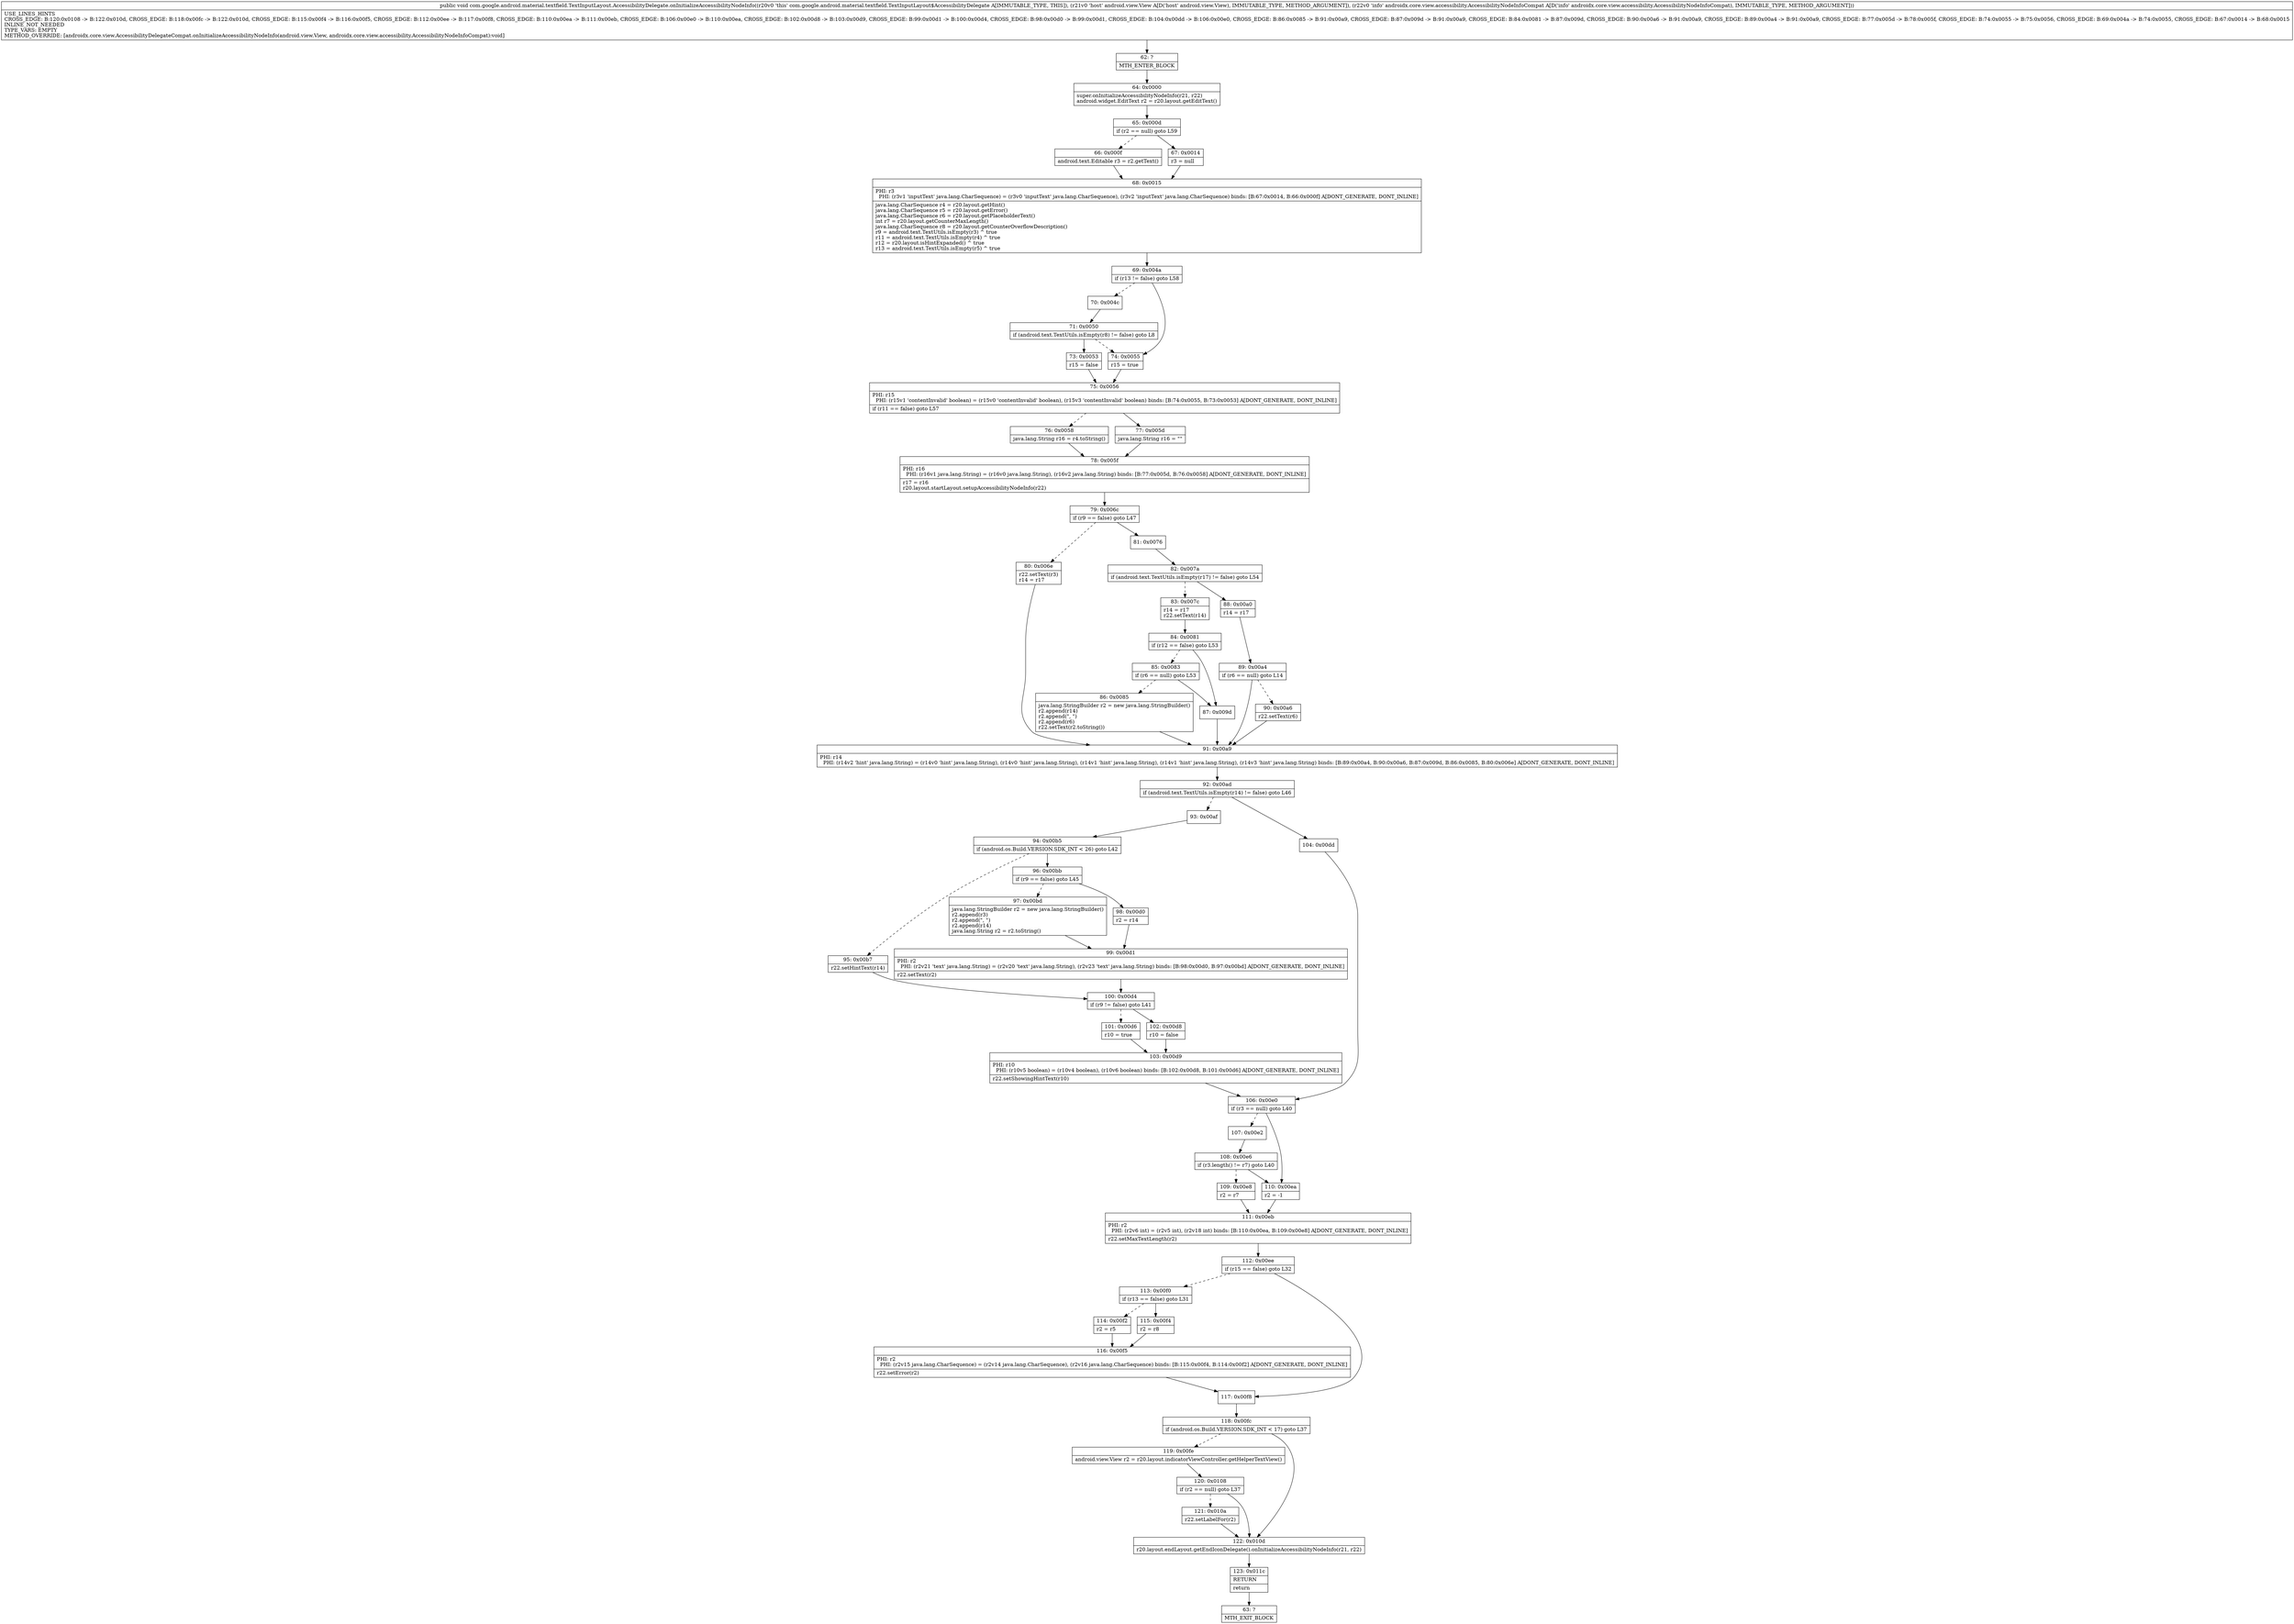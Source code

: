 digraph "CFG forcom.google.android.material.textfield.TextInputLayout.AccessibilityDelegate.onInitializeAccessibilityNodeInfo(Landroid\/view\/View;Landroidx\/core\/view\/accessibility\/AccessibilityNodeInfoCompat;)V" {
Node_62 [shape=record,label="{62\:\ ?|MTH_ENTER_BLOCK\l}"];
Node_64 [shape=record,label="{64\:\ 0x0000|super.onInitializeAccessibilityNodeInfo(r21, r22)\landroid.widget.EditText r2 = r20.layout.getEditText()\l}"];
Node_65 [shape=record,label="{65\:\ 0x000d|if (r2 == null) goto L59\l}"];
Node_66 [shape=record,label="{66\:\ 0x000f|android.text.Editable r3 = r2.getText()\l}"];
Node_68 [shape=record,label="{68\:\ 0x0015|PHI: r3 \l  PHI: (r3v1 'inputText' java.lang.CharSequence) = (r3v0 'inputText' java.lang.CharSequence), (r3v2 'inputText' java.lang.CharSequence) binds: [B:67:0x0014, B:66:0x000f] A[DONT_GENERATE, DONT_INLINE]\l|java.lang.CharSequence r4 = r20.layout.getHint()\ljava.lang.CharSequence r5 = r20.layout.getError()\ljava.lang.CharSequence r6 = r20.layout.getPlaceholderText()\lint r7 = r20.layout.getCounterMaxLength()\ljava.lang.CharSequence r8 = r20.layout.getCounterOverflowDescription()\lr9 = android.text.TextUtils.isEmpty(r3) ^ true\lr11 = android.text.TextUtils.isEmpty(r4) ^ true\lr12 = r20.layout.isHintExpanded() ^ true\lr13 = android.text.TextUtils.isEmpty(r5) ^ true\l}"];
Node_69 [shape=record,label="{69\:\ 0x004a|if (r13 != false) goto L58\l}"];
Node_70 [shape=record,label="{70\:\ 0x004c}"];
Node_71 [shape=record,label="{71\:\ 0x0050|if (android.text.TextUtils.isEmpty(r8) != false) goto L8\l}"];
Node_73 [shape=record,label="{73\:\ 0x0053|r15 = false\l}"];
Node_75 [shape=record,label="{75\:\ 0x0056|PHI: r15 \l  PHI: (r15v1 'contentInvalid' boolean) = (r15v0 'contentInvalid' boolean), (r15v3 'contentInvalid' boolean) binds: [B:74:0x0055, B:73:0x0053] A[DONT_GENERATE, DONT_INLINE]\l|if (r11 == false) goto L57\l}"];
Node_76 [shape=record,label="{76\:\ 0x0058|java.lang.String r16 = r4.toString()\l}"];
Node_78 [shape=record,label="{78\:\ 0x005f|PHI: r16 \l  PHI: (r16v1 java.lang.String) = (r16v0 java.lang.String), (r16v2 java.lang.String) binds: [B:77:0x005d, B:76:0x0058] A[DONT_GENERATE, DONT_INLINE]\l|r17 = r16\lr20.layout.startLayout.setupAccessibilityNodeInfo(r22)\l}"];
Node_79 [shape=record,label="{79\:\ 0x006c|if (r9 == false) goto L47\l}"];
Node_80 [shape=record,label="{80\:\ 0x006e|r22.setText(r3)\lr14 = r17\l}"];
Node_91 [shape=record,label="{91\:\ 0x00a9|PHI: r14 \l  PHI: (r14v2 'hint' java.lang.String) = (r14v0 'hint' java.lang.String), (r14v0 'hint' java.lang.String), (r14v1 'hint' java.lang.String), (r14v1 'hint' java.lang.String), (r14v3 'hint' java.lang.String) binds: [B:89:0x00a4, B:90:0x00a6, B:87:0x009d, B:86:0x0085, B:80:0x006e] A[DONT_GENERATE, DONT_INLINE]\l}"];
Node_92 [shape=record,label="{92\:\ 0x00ad|if (android.text.TextUtils.isEmpty(r14) != false) goto L46\l}"];
Node_93 [shape=record,label="{93\:\ 0x00af}"];
Node_94 [shape=record,label="{94\:\ 0x00b5|if (android.os.Build.VERSION.SDK_INT \< 26) goto L42\l}"];
Node_95 [shape=record,label="{95\:\ 0x00b7|r22.setHintText(r14)\l}"];
Node_100 [shape=record,label="{100\:\ 0x00d4|if (r9 != false) goto L41\l}"];
Node_101 [shape=record,label="{101\:\ 0x00d6|r10 = true\l}"];
Node_103 [shape=record,label="{103\:\ 0x00d9|PHI: r10 \l  PHI: (r10v5 boolean) = (r10v4 boolean), (r10v6 boolean) binds: [B:102:0x00d8, B:101:0x00d6] A[DONT_GENERATE, DONT_INLINE]\l|r22.setShowingHintText(r10)\l}"];
Node_106 [shape=record,label="{106\:\ 0x00e0|if (r3 == null) goto L40\l}"];
Node_107 [shape=record,label="{107\:\ 0x00e2}"];
Node_108 [shape=record,label="{108\:\ 0x00e6|if (r3.length() != r7) goto L40\l}"];
Node_109 [shape=record,label="{109\:\ 0x00e8|r2 = r7\l}"];
Node_111 [shape=record,label="{111\:\ 0x00eb|PHI: r2 \l  PHI: (r2v6 int) = (r2v5 int), (r2v18 int) binds: [B:110:0x00ea, B:109:0x00e8] A[DONT_GENERATE, DONT_INLINE]\l|r22.setMaxTextLength(r2)\l}"];
Node_112 [shape=record,label="{112\:\ 0x00ee|if (r15 == false) goto L32\l}"];
Node_113 [shape=record,label="{113\:\ 0x00f0|if (r13 == false) goto L31\l}"];
Node_114 [shape=record,label="{114\:\ 0x00f2|r2 = r5\l}"];
Node_116 [shape=record,label="{116\:\ 0x00f5|PHI: r2 \l  PHI: (r2v15 java.lang.CharSequence) = (r2v14 java.lang.CharSequence), (r2v16 java.lang.CharSequence) binds: [B:115:0x00f4, B:114:0x00f2] A[DONT_GENERATE, DONT_INLINE]\l|r22.setError(r2)\l}"];
Node_115 [shape=record,label="{115\:\ 0x00f4|r2 = r8\l}"];
Node_117 [shape=record,label="{117\:\ 0x00f8}"];
Node_118 [shape=record,label="{118\:\ 0x00fc|if (android.os.Build.VERSION.SDK_INT \< 17) goto L37\l}"];
Node_119 [shape=record,label="{119\:\ 0x00fe|android.view.View r2 = r20.layout.indicatorViewController.getHelperTextView()\l}"];
Node_120 [shape=record,label="{120\:\ 0x0108|if (r2 == null) goto L37\l}"];
Node_121 [shape=record,label="{121\:\ 0x010a|r22.setLabelFor(r2)\l}"];
Node_122 [shape=record,label="{122\:\ 0x010d|r20.layout.endLayout.getEndIconDelegate().onInitializeAccessibilityNodeInfo(r21, r22)\l}"];
Node_123 [shape=record,label="{123\:\ 0x011c|RETURN\l|return\l}"];
Node_63 [shape=record,label="{63\:\ ?|MTH_EXIT_BLOCK\l}"];
Node_110 [shape=record,label="{110\:\ 0x00ea|r2 = \-1\l}"];
Node_102 [shape=record,label="{102\:\ 0x00d8|r10 = false\l}"];
Node_96 [shape=record,label="{96\:\ 0x00bb|if (r9 == false) goto L45\l}"];
Node_97 [shape=record,label="{97\:\ 0x00bd|java.lang.StringBuilder r2 = new java.lang.StringBuilder()\lr2.append(r3)\lr2.append(\", \")\lr2.append(r14)\ljava.lang.String r2 = r2.toString()\l}"];
Node_99 [shape=record,label="{99\:\ 0x00d1|PHI: r2 \l  PHI: (r2v21 'text' java.lang.String) = (r2v20 'text' java.lang.String), (r2v23 'text' java.lang.String) binds: [B:98:0x00d0, B:97:0x00bd] A[DONT_GENERATE, DONT_INLINE]\l|r22.setText(r2)\l}"];
Node_98 [shape=record,label="{98\:\ 0x00d0|r2 = r14\l}"];
Node_104 [shape=record,label="{104\:\ 0x00dd}"];
Node_81 [shape=record,label="{81\:\ 0x0076}"];
Node_82 [shape=record,label="{82\:\ 0x007a|if (android.text.TextUtils.isEmpty(r17) != false) goto L54\l}"];
Node_83 [shape=record,label="{83\:\ 0x007c|r14 = r17\lr22.setText(r14)\l}"];
Node_84 [shape=record,label="{84\:\ 0x0081|if (r12 == false) goto L53\l}"];
Node_85 [shape=record,label="{85\:\ 0x0083|if (r6 == null) goto L53\l}"];
Node_86 [shape=record,label="{86\:\ 0x0085|java.lang.StringBuilder r2 = new java.lang.StringBuilder()\lr2.append(r14)\lr2.append(\", \")\lr2.append(r6)\lr22.setText(r2.toString())\l}"];
Node_87 [shape=record,label="{87\:\ 0x009d}"];
Node_88 [shape=record,label="{88\:\ 0x00a0|r14 = r17\l}"];
Node_89 [shape=record,label="{89\:\ 0x00a4|if (r6 == null) goto L14\l}"];
Node_90 [shape=record,label="{90\:\ 0x00a6|r22.setText(r6)\l}"];
Node_77 [shape=record,label="{77\:\ 0x005d|java.lang.String r16 = \"\"\l}"];
Node_74 [shape=record,label="{74\:\ 0x0055|r15 = true\l}"];
Node_67 [shape=record,label="{67\:\ 0x0014|r3 = null\l}"];
MethodNode[shape=record,label="{public void com.google.android.material.textfield.TextInputLayout.AccessibilityDelegate.onInitializeAccessibilityNodeInfo((r20v0 'this' com.google.android.material.textfield.TextInputLayout$AccessibilityDelegate A[IMMUTABLE_TYPE, THIS]), (r21v0 'host' android.view.View A[D('host' android.view.View), IMMUTABLE_TYPE, METHOD_ARGUMENT]), (r22v0 'info' androidx.core.view.accessibility.AccessibilityNodeInfoCompat A[D('info' androidx.core.view.accessibility.AccessibilityNodeInfoCompat), IMMUTABLE_TYPE, METHOD_ARGUMENT]))  | USE_LINES_HINTS\lCROSS_EDGE: B:120:0x0108 \-\> B:122:0x010d, CROSS_EDGE: B:118:0x00fc \-\> B:122:0x010d, CROSS_EDGE: B:115:0x00f4 \-\> B:116:0x00f5, CROSS_EDGE: B:112:0x00ee \-\> B:117:0x00f8, CROSS_EDGE: B:110:0x00ea \-\> B:111:0x00eb, CROSS_EDGE: B:106:0x00e0 \-\> B:110:0x00ea, CROSS_EDGE: B:102:0x00d8 \-\> B:103:0x00d9, CROSS_EDGE: B:99:0x00d1 \-\> B:100:0x00d4, CROSS_EDGE: B:98:0x00d0 \-\> B:99:0x00d1, CROSS_EDGE: B:104:0x00dd \-\> B:106:0x00e0, CROSS_EDGE: B:86:0x0085 \-\> B:91:0x00a9, CROSS_EDGE: B:87:0x009d \-\> B:91:0x00a9, CROSS_EDGE: B:84:0x0081 \-\> B:87:0x009d, CROSS_EDGE: B:90:0x00a6 \-\> B:91:0x00a9, CROSS_EDGE: B:89:0x00a4 \-\> B:91:0x00a9, CROSS_EDGE: B:77:0x005d \-\> B:78:0x005f, CROSS_EDGE: B:74:0x0055 \-\> B:75:0x0056, CROSS_EDGE: B:69:0x004a \-\> B:74:0x0055, CROSS_EDGE: B:67:0x0014 \-\> B:68:0x0015\lINLINE_NOT_NEEDED\lTYPE_VARS: EMPTY\lMETHOD_OVERRIDE: [androidx.core.view.AccessibilityDelegateCompat.onInitializeAccessibilityNodeInfo(android.view.View, androidx.core.view.accessibility.AccessibilityNodeInfoCompat):void]\l}"];
MethodNode -> Node_62;Node_62 -> Node_64;
Node_64 -> Node_65;
Node_65 -> Node_66[style=dashed];
Node_65 -> Node_67;
Node_66 -> Node_68;
Node_68 -> Node_69;
Node_69 -> Node_70[style=dashed];
Node_69 -> Node_74;
Node_70 -> Node_71;
Node_71 -> Node_73;
Node_71 -> Node_74[style=dashed];
Node_73 -> Node_75;
Node_75 -> Node_76[style=dashed];
Node_75 -> Node_77;
Node_76 -> Node_78;
Node_78 -> Node_79;
Node_79 -> Node_80[style=dashed];
Node_79 -> Node_81;
Node_80 -> Node_91;
Node_91 -> Node_92;
Node_92 -> Node_93[style=dashed];
Node_92 -> Node_104;
Node_93 -> Node_94;
Node_94 -> Node_95[style=dashed];
Node_94 -> Node_96;
Node_95 -> Node_100;
Node_100 -> Node_101[style=dashed];
Node_100 -> Node_102;
Node_101 -> Node_103;
Node_103 -> Node_106;
Node_106 -> Node_107[style=dashed];
Node_106 -> Node_110;
Node_107 -> Node_108;
Node_108 -> Node_109[style=dashed];
Node_108 -> Node_110;
Node_109 -> Node_111;
Node_111 -> Node_112;
Node_112 -> Node_113[style=dashed];
Node_112 -> Node_117;
Node_113 -> Node_114[style=dashed];
Node_113 -> Node_115;
Node_114 -> Node_116;
Node_116 -> Node_117;
Node_115 -> Node_116;
Node_117 -> Node_118;
Node_118 -> Node_119[style=dashed];
Node_118 -> Node_122;
Node_119 -> Node_120;
Node_120 -> Node_121[style=dashed];
Node_120 -> Node_122;
Node_121 -> Node_122;
Node_122 -> Node_123;
Node_123 -> Node_63;
Node_110 -> Node_111;
Node_102 -> Node_103;
Node_96 -> Node_97[style=dashed];
Node_96 -> Node_98;
Node_97 -> Node_99;
Node_99 -> Node_100;
Node_98 -> Node_99;
Node_104 -> Node_106;
Node_81 -> Node_82;
Node_82 -> Node_83[style=dashed];
Node_82 -> Node_88;
Node_83 -> Node_84;
Node_84 -> Node_85[style=dashed];
Node_84 -> Node_87;
Node_85 -> Node_86[style=dashed];
Node_85 -> Node_87;
Node_86 -> Node_91;
Node_87 -> Node_91;
Node_88 -> Node_89;
Node_89 -> Node_90[style=dashed];
Node_89 -> Node_91;
Node_90 -> Node_91;
Node_77 -> Node_78;
Node_74 -> Node_75;
Node_67 -> Node_68;
}

